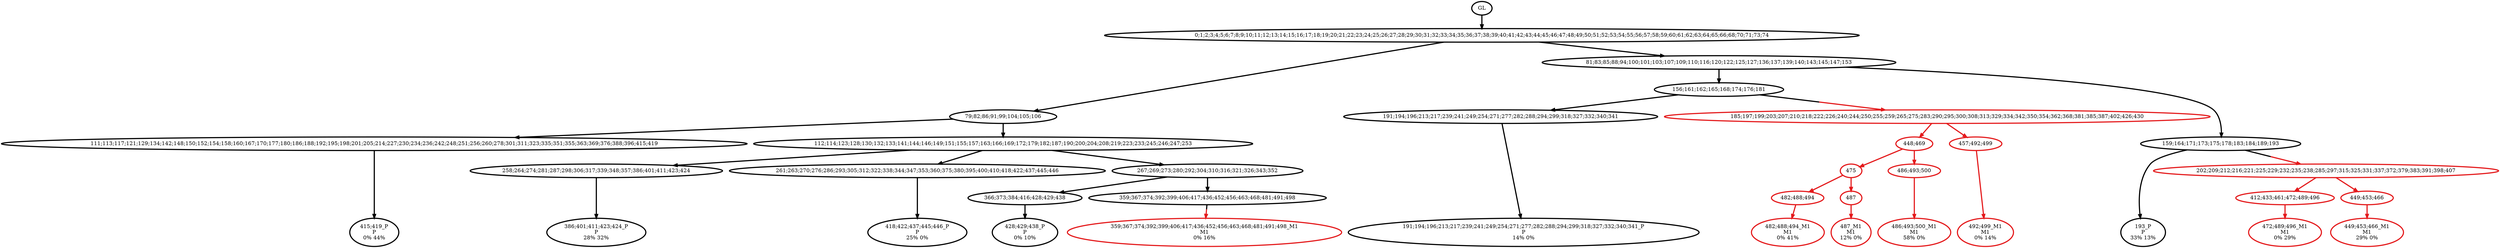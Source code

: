 digraph T {
	{
		rank=same
		32 [penwidth=3,colorscheme=set19,color=0,label="415;419_P\nP\n0% 44%"]
		29 [penwidth=3,colorscheme=set19,color=0,label="386;401;411;423;424_P\nP\n28% 32%"]
		27 [penwidth=3,colorscheme=set19,color=0,label="418;422;437;445;446_P\nP\n25% 0%"]
		24 [penwidth=3,colorscheme=set19,color=0,label="428;429;438_P\nP\n0% 10%"]
		20 [penwidth=3,colorscheme=set19,color=0,label="191;194;196;213;217;239;241;249;254;271;277;282;288;294;299;318;327;332;340;341_P\nP\n14% 0%"]
		18 [penwidth=3,colorscheme=set19,color=0,label="193_P\nP\n33% 13%"]
		16 [penwidth=3,colorscheme=set19,color=1,label="359;367;374;392;399;406;417;436;452;456;463;468;481;491;498_M1\nM1\n0% 16%"]
		12 [penwidth=3,colorscheme=set19,color=1,label="482;488;494_M1\nM1\n0% 41%"]
		10 [penwidth=3,colorscheme=set19,color=1,label="487_M1\nM1\n12% 0%"]
		8 [penwidth=3,colorscheme=set19,color=1,label="486;493;500_M1\nM1\n58% 0%"]
		6 [penwidth=3,colorscheme=set19,color=1,label="492;499_M1\nM1\n0% 14%"]
		4 [penwidth=3,colorscheme=set19,color=1,label="472;489;496_M1\nM1\n0% 29%"]
		2 [penwidth=3,colorscheme=set19,color=1,label="449;453;466_M1\nM1\n29% 0%"]
	}
	36 [penwidth=3,colorscheme=set19,color=0,label="GL"]
	35 [penwidth=3,colorscheme=set19,color=0,label="0;1;2;3;4;5;6;7;8;9;10;11;12;13;14;15;16;17;18;19;20;21;22;23;24;25;26;27;28;29;30;31;32;33;34;35;36;37;38;39;40;41;42;43;44;45;46;47;48;49;50;51;52;53;54;55;56;57;58;59;60;61;62;63;64;65;66;68;70;71;73;74"]
	34 [penwidth=3,colorscheme=set19,color=0,label="79;82;86;91;99;104;105;106"]
	33 [penwidth=3,colorscheme=set19,color=0,label="111;113;117;121;129;134;142;148;150;152;154;158;160;167;170;177;180;186;188;192;195;198;201;205;214;227;230;234;236;242;248;251;256;260;278;301;311;323;335;351;355;363;369;376;388;396;415;419"]
	31 [penwidth=3,colorscheme=set19,color=0,label="112;114;123;128;130;132;133;141;144;146;149;151;155;157;163;166;169;172;179;182;187;190;200;204;208;219;223;233;245;246;247;253"]
	30 [penwidth=3,colorscheme=set19,color=0,label="258;264;274;281;287;298;306;317;339;348;357;386;401;411;423;424"]
	28 [penwidth=3,colorscheme=set19,color=0,label="261;263;270;276;286;293;305;312;322;338;344;347;353;360;375;380;395;400;410;418;422;437;445;446"]
	26 [penwidth=3,colorscheme=set19,color=0,label="267;269;273;280;292;304;310;316;321;326;343;352"]
	25 [penwidth=3,colorscheme=set19,color=0,label="366;373;384;416;428;429;438"]
	23 [penwidth=3,colorscheme=set19,color=0,label="81;83;85;88;94;100;101;103;107;109;110;116;120;122;125;127;136;137;139;140;143;145;147;153"]
	22 [penwidth=3,colorscheme=set19,color=0,label="156;161;162;165;168;174;176;181"]
	21 [penwidth=3,colorscheme=set19,color=0,label="191;194;196;213;217;239;241;249;254;271;277;282;288;294;299;318;327;332;340;341"]
	19 [penwidth=3,colorscheme=set19,color=0,label="159;164;171;173;175;178;183;184;189;193"]
	17 [penwidth=3,colorscheme=set19,color=0,label="359;367;374;392;399;406;417;436;452;456;463;468;481;491;498"]
	15 [penwidth=3,colorscheme=set19,color=1,label="448;469"]
	14 [penwidth=3,colorscheme=set19,color=1,label="475"]
	13 [penwidth=3,colorscheme=set19,color=1,label="482;488;494"]
	11 [penwidth=3,colorscheme=set19,color=1,label="487"]
	9 [penwidth=3,colorscheme=set19,color=1,label="486;493;500"]
	7 [penwidth=3,colorscheme=set19,color=1,label="457;492;499"]
	5 [penwidth=3,colorscheme=set19,color=1,label="412;433;461;472;489;496"]
	3 [penwidth=3,colorscheme=set19,color=1,label="449;453;466"]
	1 [penwidth=3,colorscheme=set19,color=1,label="202;209;212;216;221;225;229;232;235;238;285;297;315;325;331;337;372;379;383;391;398;407"]
	0 [penwidth=3,colorscheme=set19,color=1,label="185;197;199;203;207;210;218;222;226;240;244;250;255;259;265;275;283;290;295;300;308;313;329;334;342;350;354;362;368;381;385;387;402;426;430"]
	36 -> 35 [penwidth=3,colorscheme=set19,color=0]
	35 -> 23 [penwidth=3,colorscheme=set19,color=0]
	35 -> 34 [penwidth=3,colorscheme=set19,color=0]
	34 -> 31 [penwidth=3,colorscheme=set19,color=0]
	34 -> 33 [penwidth=3,colorscheme=set19,color=0]
	33 -> 32 [penwidth=3,colorscheme=set19,color=0]
	31 -> 26 [penwidth=3,colorscheme=set19,color=0]
	31 -> 28 [penwidth=3,colorscheme=set19,color=0]
	31 -> 30 [penwidth=3,colorscheme=set19,color=0]
	30 -> 29 [penwidth=3,colorscheme=set19,color=0]
	28 -> 27 [penwidth=3,colorscheme=set19,color=0]
	26 -> 17 [penwidth=3,colorscheme=set19,color=0]
	26 -> 25 [penwidth=3,colorscheme=set19,color=0]
	25 -> 24 [penwidth=3,colorscheme=set19,color=0]
	23 -> 22 [penwidth=3,colorscheme=set19,color=0]
	23 -> 19 [penwidth=3,colorscheme=set19,color=0]
	22 -> 21 [penwidth=3,colorscheme=set19,color=0]
	22 -> 0 [penwidth=3,colorscheme=set19,color="0;0.5:1"]
	21 -> 20 [penwidth=3,colorscheme=set19,color=0]
	19 -> 18 [penwidth=3,colorscheme=set19,color=0]
	19 -> 1 [penwidth=3,colorscheme=set19,color="0;0.5:1"]
	17 -> 16 [penwidth=3,colorscheme=set19,color="0;0.5:1"]
	15 -> 14 [penwidth=3,colorscheme=set19,color=1]
	15 -> 9 [penwidth=3,colorscheme=set19,color=1]
	14 -> 13 [penwidth=3,colorscheme=set19,color=1]
	14 -> 11 [penwidth=3,colorscheme=set19,color=1]
	13 -> 12 [penwidth=3,colorscheme=set19,color=1]
	11 -> 10 [penwidth=3,colorscheme=set19,color=1]
	9 -> 8 [penwidth=3,colorscheme=set19,color=1]
	7 -> 6 [penwidth=3,colorscheme=set19,color=1]
	5 -> 4 [penwidth=3,colorscheme=set19,color=1]
	3 -> 2 [penwidth=3,colorscheme=set19,color=1]
	1 -> 5 [penwidth=3,colorscheme=set19,color=1]
	1 -> 3 [penwidth=3,colorscheme=set19,color=1]
	0 -> 15 [penwidth=3,colorscheme=set19,color=1]
	0 -> 7 [penwidth=3,colorscheme=set19,color=1]
}

